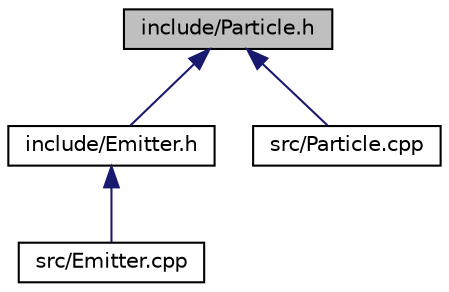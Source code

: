 digraph "include/Particle.h"
{
 // INTERACTIVE_SVG=YES
  edge [fontname="Helvetica",fontsize="10",labelfontname="Helvetica",labelfontsize="10"];
  node [fontname="Helvetica",fontsize="10",shape=record];
  Node1 [label="include/Particle.h",height=0.2,width=0.4,color="black", fillcolor="grey75", style="filled" fontcolor="black"];
  Node1 -> Node2 [dir="back",color="midnightblue",fontsize="10",style="solid",fontname="Helvetica"];
  Node2 [label="include/Emitter.h",height=0.2,width=0.4,color="black", fillcolor="white", style="filled",URL="$_emitter_8h.html",tooltip="Particle emitter class. "];
  Node2 -> Node3 [dir="back",color="midnightblue",fontsize="10",style="solid",fontname="Helvetica"];
  Node3 [label="src/Emitter.cpp",height=0.2,width=0.4,color="black", fillcolor="white", style="filled",URL="$_emitter_8cpp.html",tooltip="Particle emitter class. "];
  Node1 -> Node4 [dir="back",color="midnightblue",fontsize="10",style="solid",fontname="Helvetica"];
  Node4 [label="src/Particle.cpp",height=0.2,width=0.4,color="black", fillcolor="white", style="filled",URL="$_particle_8cpp.html",tooltip="Particle system base implementation. "];
}
